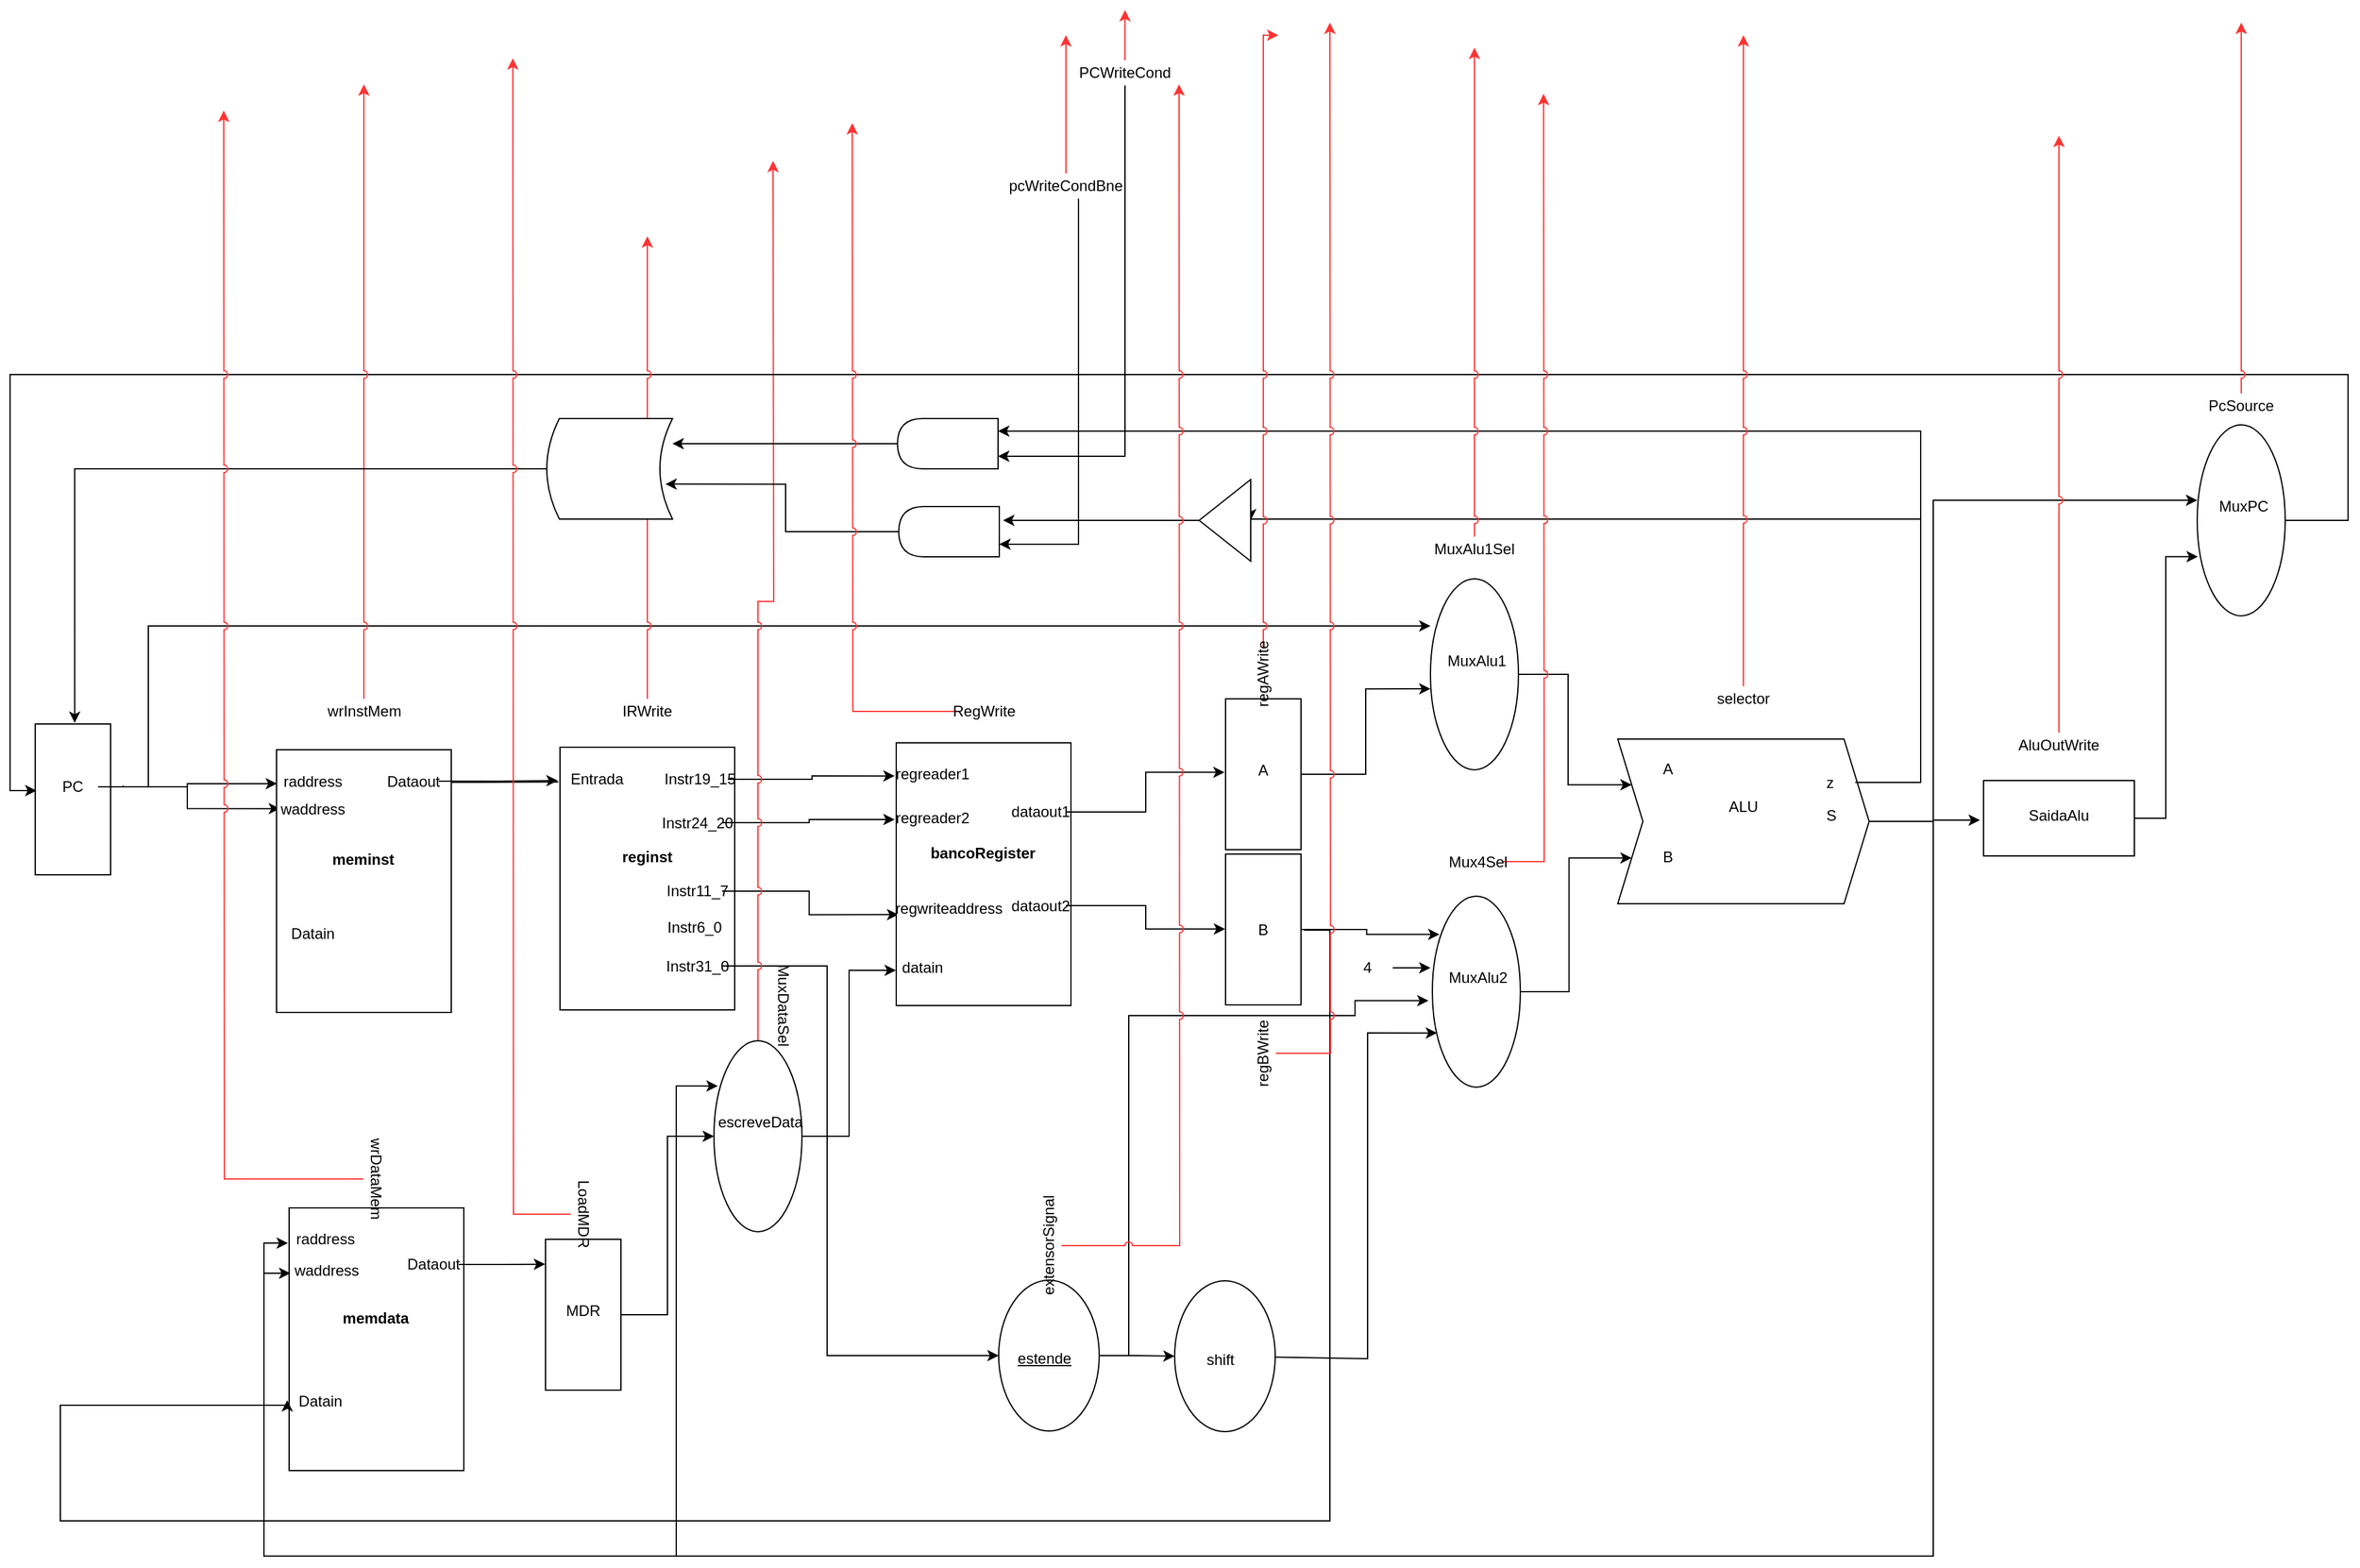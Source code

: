 <mxfile pages="1" version="11.2.9" type="github"><diagram id="BK2MosaaJc6s3cNC-S-s" name="Page-1"><mxGraphModel dx="2011" dy="1114" grid="1" gridSize="10" guides="1" tooltips="1" connect="1" arrows="1" fold="1" page="1" pageScale="1" pageWidth="10000" pageHeight="10000" math="0" shadow="0"><root><mxCell id="0"/><mxCell id="1" parent="0"/><mxCell id="1Pwe8GG29_QsZhxiS9Jx-3" value="" style="verticalLabelPosition=bottom;verticalAlign=top;html=1;shape=mxgraph.basic.rect;fillColor=#ffffff;fillColor2=none;strokeColor=#000000;strokeWidth=1;size=20;indent=5;rotation=90;" parent="1" vertex="1"><mxGeometry x="410" y="608" width="120" height="60" as="geometry"/></mxCell><mxCell id="1Pwe8GG29_QsZhxiS9Jx-87" style="edgeStyle=orthogonalEdgeStyle;rounded=0;orthogonalLoop=1;jettySize=auto;html=1;entryX=0.129;entryY=0.997;entryDx=0;entryDy=0;entryPerimeter=0;" parent="1" source="1Pwe8GG29_QsZhxiS9Jx-2" target="1Pwe8GG29_QsZhxiS9Jx-49" edge="1"><mxGeometry relative="1" as="geometry"/></mxCell><mxCell id="1Pwe8GG29_QsZhxiS9Jx-88" style="edgeStyle=orthogonalEdgeStyle;rounded=0;orthogonalLoop=1;jettySize=auto;html=1;entryX=0.224;entryY=0.98;entryDx=0;entryDy=0;entryPerimeter=0;" parent="1" source="1Pwe8GG29_QsZhxiS9Jx-2" target="1Pwe8GG29_QsZhxiS9Jx-49" edge="1"><mxGeometry relative="1" as="geometry"/></mxCell><mxCell id="1Pwe8GG29_QsZhxiS9Jx-117" style="edgeStyle=orthogonalEdgeStyle;rounded=0;orthogonalLoop=1;jettySize=auto;html=1;entryX=0.247;entryY=1;entryDx=0;entryDy=0;entryPerimeter=0;" parent="1" target="1Pwe8GG29_QsZhxiS9Jx-81" edge="1"><mxGeometry relative="1" as="geometry"><Array as="points"><mxPoint x="530" y="628"/><mxPoint x="530" y="500"/></Array><mxPoint x="510" y="627" as="sourcePoint"/></mxGeometry></mxCell><mxCell id="1Pwe8GG29_QsZhxiS9Jx-2" value="PC" style="text;html=1;strokeColor=none;fillColor=none;align=center;verticalAlign=middle;whiteSpace=wrap;rounded=0;" parent="1" vertex="1"><mxGeometry x="450" y="618" width="40" height="20" as="geometry"/></mxCell><mxCell id="1Pwe8GG29_QsZhxiS9Jx-4" value="" style="verticalLabelPosition=bottom;verticalAlign=top;html=1;shape=mxgraph.basic.rect;fillColor=#ffffff;fillColor2=none;strokeColor=#000000;strokeWidth=1;size=20;indent=5;rotation=90;" parent="1" vertex="1"><mxGeometry x="822.5" y="631.5" width="209" height="139" as="geometry"/></mxCell><mxCell id="1Pwe8GG29_QsZhxiS9Jx-7" value="&lt;b&gt;reginst&lt;/b&gt;" style="text;html=1;strokeColor=none;fillColor=none;align=center;verticalAlign=middle;whiteSpace=wrap;rounded=0;" parent="1" vertex="1"><mxGeometry x="906.5" y="674" width="40" height="20" as="geometry"/></mxCell><mxCell id="1Pwe8GG29_QsZhxiS9Jx-10" value="Entrada" style="text;html=1;strokeColor=none;fillColor=none;align=center;verticalAlign=middle;whiteSpace=wrap;rounded=0;" parent="1" vertex="1"><mxGeometry x="866.5" y="611.5" width="40" height="20" as="geometry"/></mxCell><mxCell id="1Pwe8GG29_QsZhxiS9Jx-90" style="edgeStyle=orthogonalEdgeStyle;rounded=0;orthogonalLoop=1;jettySize=auto;html=1;entryX=0.126;entryY=1.009;entryDx=0;entryDy=0;entryPerimeter=0;" parent="1" source="1Pwe8GG29_QsZhxiS9Jx-11" target="1Pwe8GG29_QsZhxiS9Jx-19" edge="1"><mxGeometry relative="1" as="geometry"/></mxCell><mxCell id="1Pwe8GG29_QsZhxiS9Jx-11" value="Instr19_15&lt;br&gt;" style="text;html=1;strokeColor=none;fillColor=none;align=center;verticalAlign=middle;whiteSpace=wrap;rounded=0;" parent="1" vertex="1"><mxGeometry x="947" y="612" width="44" height="20" as="geometry"/></mxCell><mxCell id="1Pwe8GG29_QsZhxiS9Jx-91" style="edgeStyle=orthogonalEdgeStyle;rounded=0;orthogonalLoop=1;jettySize=auto;html=1;entryX=0.292;entryY=1.009;entryDx=0;entryDy=0;entryPerimeter=0;" parent="1" source="1Pwe8GG29_QsZhxiS9Jx-12" target="1Pwe8GG29_QsZhxiS9Jx-19" edge="1"><mxGeometry relative="1" as="geometry"/></mxCell><mxCell id="1Pwe8GG29_QsZhxiS9Jx-13" value="Instr6_0&lt;br&gt;" style="text;html=1;resizable=0;points=[];autosize=1;align=left;verticalAlign=top;spacingTop=-4;" parent="1" vertex="1"><mxGeometry x="941" y="730" width="60" height="20" as="geometry"/></mxCell><mxCell id="1Pwe8GG29_QsZhxiS9Jx-94" style="edgeStyle=orthogonalEdgeStyle;rounded=0;orthogonalLoop=1;jettySize=auto;html=1;entryX=0.654;entryY=0.988;entryDx=0;entryDy=0;entryPerimeter=0;" parent="1" source="1Pwe8GG29_QsZhxiS9Jx-14" target="1Pwe8GG29_QsZhxiS9Jx-19" edge="1"><mxGeometry relative="1" as="geometry"/></mxCell><mxCell id="1Pwe8GG29_QsZhxiS9Jx-14" value="Instr11_7&lt;br&gt;" style="text;html=1;strokeColor=none;fillColor=none;align=center;verticalAlign=middle;whiteSpace=wrap;rounded=0;direction=west;" parent="1" vertex="1"><mxGeometry x="946.5" y="701" width="40" height="20" as="geometry"/></mxCell><mxCell id="1Pwe8GG29_QsZhxiS9Jx-108" style="edgeStyle=orthogonalEdgeStyle;rounded=0;orthogonalLoop=1;jettySize=auto;html=1;entryX=0.5;entryY=1;entryDx=0;entryDy=0;" parent="1" source="1Pwe8GG29_QsZhxiS9Jx-15" target="1Pwe8GG29_QsZhxiS9Jx-61" edge="1"><mxGeometry relative="1" as="geometry"><Array as="points"><mxPoint x="1070" y="771"/><mxPoint x="1070" y="1081"/></Array></mxGeometry></mxCell><mxCell id="1Pwe8GG29_QsZhxiS9Jx-15" value="Instr31_0" style="text;html=1;strokeColor=none;fillColor=none;align=center;verticalAlign=middle;whiteSpace=wrap;rounded=0;direction=west;" parent="1" vertex="1"><mxGeometry x="946.5" y="760.5" width="40" height="20" as="geometry"/></mxCell><mxCell id="1Pwe8GG29_QsZhxiS9Jx-19" value="" style="verticalLabelPosition=bottom;verticalAlign=top;html=1;shape=mxgraph.basic.rect;fillColor=#ffffff;fillColor2=none;strokeColor=#000000;strokeWidth=1;size=20;indent=5;rotation=90;" parent="1" vertex="1"><mxGeometry x="1090" y="628" width="209" height="139" as="geometry"/></mxCell><mxCell id="1Pwe8GG29_QsZhxiS9Jx-20" value="&lt;b&gt;bancoRegister&lt;/b&gt;" style="text;html=1;strokeColor=none;fillColor=none;align=center;verticalAlign=middle;whiteSpace=wrap;rounded=0;" parent="1" vertex="1"><mxGeometry x="1174" y="670.5" width="40" height="20" as="geometry"/></mxCell><mxCell id="1Pwe8GG29_QsZhxiS9Jx-21" value="regreader1" style="text;html=1;strokeColor=none;fillColor=none;align=center;verticalAlign=middle;whiteSpace=wrap;rounded=0;" parent="1" vertex="1"><mxGeometry x="1134" y="608" width="40" height="20" as="geometry"/></mxCell><mxCell id="1Pwe8GG29_QsZhxiS9Jx-97" style="edgeStyle=orthogonalEdgeStyle;rounded=0;orthogonalLoop=1;jettySize=auto;html=1;entryX=0.487;entryY=1.013;entryDx=0;entryDy=0;entryPerimeter=0;" parent="1" source="1Pwe8GG29_QsZhxiS9Jx-22" target="1Pwe8GG29_QsZhxiS9Jx-65" edge="1"><mxGeometry relative="1" as="geometry"/></mxCell><mxCell id="1Pwe8GG29_QsZhxiS9Jx-22" value="dataout1" style="text;html=1;strokeColor=none;fillColor=none;align=center;verticalAlign=middle;whiteSpace=wrap;rounded=0;" parent="1" vertex="1"><mxGeometry x="1220" y="638" width="40" height="20" as="geometry"/></mxCell><mxCell id="1Pwe8GG29_QsZhxiS9Jx-98" style="edgeStyle=orthogonalEdgeStyle;rounded=0;orthogonalLoop=1;jettySize=auto;html=1;entryX=0.497;entryY=1.006;entryDx=0;entryDy=0;entryPerimeter=0;" parent="1" source="1Pwe8GG29_QsZhxiS9Jx-23" target="1Pwe8GG29_QsZhxiS9Jx-67" edge="1"><mxGeometry relative="1" as="geometry"/></mxCell><mxCell id="1Pwe8GG29_QsZhxiS9Jx-23" value="dataout2" style="text;html=1;strokeColor=none;fillColor=none;align=center;verticalAlign=middle;whiteSpace=wrap;rounded=0;direction=west;" parent="1" vertex="1"><mxGeometry x="1220" y="712.5" width="40" height="20" as="geometry"/></mxCell><mxCell id="1Pwe8GG29_QsZhxiS9Jx-35" value="regreader2" style="text;html=1;strokeColor=none;fillColor=none;align=center;verticalAlign=middle;whiteSpace=wrap;rounded=0;" parent="1" vertex="1"><mxGeometry x="1134" y="643" width="40" height="20" as="geometry"/></mxCell><mxCell id="1Pwe8GG29_QsZhxiS9Jx-36" value="regwriteaddress" style="text;html=1;strokeColor=none;fillColor=none;align=center;verticalAlign=middle;whiteSpace=wrap;rounded=0;" parent="1" vertex="1"><mxGeometry x="1147" y="714.5" width="40" height="20" as="geometry"/></mxCell><mxCell id="1Pwe8GG29_QsZhxiS9Jx-37" value="datain" style="text;html=1;strokeColor=none;fillColor=none;align=center;verticalAlign=middle;whiteSpace=wrap;rounded=0;" parent="1" vertex="1"><mxGeometry x="1126" y="762" width="40" height="20" as="geometry"/></mxCell><mxCell id="1Pwe8GG29_QsZhxiS9Jx-38" value="" style="verticalLabelPosition=bottom;verticalAlign=top;html=1;shape=mxgraph.basic.rect;fillColor=#ffffff;fillColor2=none;strokeColor=#000000;strokeWidth=1;size=20;indent=5;rotation=90;" parent="1" vertex="1"><mxGeometry x="607" y="998" width="209" height="139" as="geometry"/></mxCell><mxCell id="1Pwe8GG29_QsZhxiS9Jx-39" value="&lt;b&gt;memdata&lt;/b&gt;" style="text;html=1;strokeColor=none;fillColor=none;align=center;verticalAlign=middle;whiteSpace=wrap;rounded=0;" parent="1" vertex="1"><mxGeometry x="691" y="1040.5" width="40" height="20" as="geometry"/></mxCell><mxCell id="1Pwe8GG29_QsZhxiS9Jx-40" value="raddress" style="text;html=1;strokeColor=none;fillColor=none;align=center;verticalAlign=middle;whiteSpace=wrap;rounded=0;" parent="1" vertex="1"><mxGeometry x="651" y="978" width="40" height="20" as="geometry"/></mxCell><mxCell id="1Pwe8GG29_QsZhxiS9Jx-96" style="edgeStyle=orthogonalEdgeStyle;rounded=0;orthogonalLoop=1;jettySize=auto;html=1;entryX=0.165;entryY=1.005;entryDx=0;entryDy=0;entryPerimeter=0;" parent="1" source="1Pwe8GG29_QsZhxiS9Jx-44" target="1Pwe8GG29_QsZhxiS9Jx-59" edge="1"><mxGeometry relative="1" as="geometry"/></mxCell><mxCell id="1Pwe8GG29_QsZhxiS9Jx-44" value="Dataout" style="text;html=1;strokeColor=none;fillColor=none;align=center;verticalAlign=middle;whiteSpace=wrap;rounded=0;direction=west;" parent="1" vertex="1"><mxGeometry x="737" y="998" width="40" height="20" as="geometry"/></mxCell><mxCell id="1Pwe8GG29_QsZhxiS9Jx-45" value="waddress" style="text;html=1;strokeColor=none;fillColor=none;align=center;verticalAlign=middle;whiteSpace=wrap;rounded=0;" parent="1" vertex="1"><mxGeometry x="652" y="1003" width="40" height="20" as="geometry"/></mxCell><mxCell id="1Pwe8GG29_QsZhxiS9Jx-47" value="Datain" style="text;html=1;strokeColor=none;fillColor=none;align=center;verticalAlign=middle;whiteSpace=wrap;rounded=0;" parent="1" vertex="1"><mxGeometry x="647" y="1107" width="40" height="20" as="geometry"/></mxCell><mxCell id="1Pwe8GG29_QsZhxiS9Jx-49" value="" style="verticalLabelPosition=bottom;verticalAlign=top;html=1;shape=mxgraph.basic.rect;fillColor=#ffffff;fillColor2=none;strokeColor=#000000;strokeWidth=1;size=20;indent=5;rotation=90;" parent="1" vertex="1"><mxGeometry x="597" y="633.5" width="209" height="139" as="geometry"/></mxCell><mxCell id="1Pwe8GG29_QsZhxiS9Jx-50" value="&lt;b&gt;meminst&lt;/b&gt;" style="text;html=1;strokeColor=none;fillColor=none;align=center;verticalAlign=middle;whiteSpace=wrap;rounded=0;" parent="1" vertex="1"><mxGeometry x="681" y="676" width="40" height="20" as="geometry"/></mxCell><mxCell id="1Pwe8GG29_QsZhxiS9Jx-51" value="raddress" style="text;html=1;strokeColor=none;fillColor=none;align=center;verticalAlign=middle;whiteSpace=wrap;rounded=0;" parent="1" vertex="1"><mxGeometry x="641" y="613.5" width="40" height="20" as="geometry"/></mxCell><mxCell id="1Pwe8GG29_QsZhxiS9Jx-92" style="edgeStyle=orthogonalEdgeStyle;rounded=0;orthogonalLoop=1;jettySize=auto;html=1;entryX=0.127;entryY=1.013;entryDx=0;entryDy=0;entryPerimeter=0;" parent="1" source="1Pwe8GG29_QsZhxiS9Jx-52" target="1Pwe8GG29_QsZhxiS9Jx-4" edge="1"><mxGeometry relative="1" as="geometry"/></mxCell><mxCell id="1Pwe8GG29_QsZhxiS9Jx-52" value="Dataout" style="text;html=1;strokeColor=none;fillColor=none;align=center;verticalAlign=middle;whiteSpace=wrap;rounded=0;" parent="1" vertex="1"><mxGeometry x="721" y="613.5" width="40" height="20" as="geometry"/></mxCell><mxCell id="1Pwe8GG29_QsZhxiS9Jx-57" value="waddress" style="text;html=1;strokeColor=none;fillColor=none;align=center;verticalAlign=middle;whiteSpace=wrap;rounded=0;" parent="1" vertex="1"><mxGeometry x="641" y="635.5" width="40" height="20" as="geometry"/></mxCell><mxCell id="1Pwe8GG29_QsZhxiS9Jx-58" value="Datain" style="text;html=1;strokeColor=none;fillColor=none;align=center;verticalAlign=middle;whiteSpace=wrap;rounded=0;" parent="1" vertex="1"><mxGeometry x="641" y="734.5" width="40" height="20" as="geometry"/></mxCell><mxCell id="1Pwe8GG29_QsZhxiS9Jx-120" style="edgeStyle=orthogonalEdgeStyle;rounded=0;orthogonalLoop=1;jettySize=auto;html=1;entryX=0.5;entryY=1;entryDx=0;entryDy=0;" parent="1" source="1Pwe8GG29_QsZhxiS9Jx-59" target="1Pwe8GG29_QsZhxiS9Jx-79" edge="1"><mxGeometry relative="1" as="geometry"/></mxCell><mxCell id="1Pwe8GG29_QsZhxiS9Jx-59" value="" style="verticalLabelPosition=bottom;verticalAlign=top;html=1;shape=mxgraph.basic.rect;fillColor=#ffffff;fillColor2=none;strokeColor=#000000;strokeWidth=1;size=20;indent=5;rotation=90;" parent="1" vertex="1"><mxGeometry x="816" y="1018" width="120" height="60" as="geometry"/></mxCell><mxCell id="1Pwe8GG29_QsZhxiS9Jx-60" value="MDR" style="text;html=1;strokeColor=none;fillColor=none;align=center;verticalAlign=middle;whiteSpace=wrap;rounded=0;" parent="1" vertex="1"><mxGeometry x="856" y="1035" width="40" height="20" as="geometry"/></mxCell><mxCell id="1Pwe8GG29_QsZhxiS9Jx-113" style="edgeStyle=orthogonalEdgeStyle;rounded=0;orthogonalLoop=1;jettySize=auto;html=1;entryX=0.5;entryY=1;entryDx=0;entryDy=0;" parent="1" source="1Pwe8GG29_QsZhxiS9Jx-61" target="1Pwe8GG29_QsZhxiS9Jx-63" edge="1"><mxGeometry relative="1" as="geometry"/></mxCell><mxCell id="1Pwe8GG29_QsZhxiS9Jx-114" style="edgeStyle=orthogonalEdgeStyle;rounded=0;orthogonalLoop=1;jettySize=auto;html=1;entryX=0.547;entryY=1.044;entryDx=0;entryDy=0;entryPerimeter=0;" parent="1" source="1Pwe8GG29_QsZhxiS9Jx-61" target="1Pwe8GG29_QsZhxiS9Jx-83" edge="1"><mxGeometry relative="1" as="geometry"><Array as="points"><mxPoint x="1310" y="1080"/><mxPoint x="1310" y="810"/><mxPoint x="1490" y="810"/><mxPoint x="1490" y="798"/></Array></mxGeometry></mxCell><mxCell id="1Pwe8GG29_QsZhxiS9Jx-61" value="" style="ellipse;whiteSpace=wrap;html=1;rotation=90;fontStyle=4" parent="1" vertex="1"><mxGeometry x="1186.5" y="1040.5" width="120" height="80" as="geometry"/></mxCell><mxCell id="1Pwe8GG29_QsZhxiS9Jx-62" value="estende" style="text;html=1;strokeColor=none;fillColor=none;align=center;verticalAlign=middle;whiteSpace=wrap;rounded=0;fontStyle=4" parent="1" vertex="1"><mxGeometry x="1222.5" y="1073" width="40" height="20" as="geometry"/></mxCell><mxCell id="1Pwe8GG29_QsZhxiS9Jx-111" style="edgeStyle=orthogonalEdgeStyle;rounded=0;orthogonalLoop=1;jettySize=auto;html=1;entryX=0.716;entryY=0.946;entryDx=0;entryDy=0;entryPerimeter=0;" parent="1" source="1Pwe8GG29_QsZhxiS9Jx-63" target="1Pwe8GG29_QsZhxiS9Jx-83" edge="1"><mxGeometry relative="1" as="geometry"><Array as="points"><mxPoint x="1500" y="1083"/><mxPoint x="1500" y="824"/></Array></mxGeometry></mxCell><mxCell id="1Pwe8GG29_QsZhxiS9Jx-63" value="" style="ellipse;whiteSpace=wrap;html=1;rotation=90;" parent="1" vertex="1"><mxGeometry x="1326.5" y="1041" width="120" height="80" as="geometry"/></mxCell><mxCell id="1Pwe8GG29_QsZhxiS9Jx-64" value="shift" style="text;html=1;strokeColor=none;fillColor=none;align=center;verticalAlign=middle;whiteSpace=wrap;rounded=0;" parent="1" vertex="1"><mxGeometry x="1362.5" y="1073.5" width="40" height="20" as="geometry"/></mxCell><mxCell id="1Pwe8GG29_QsZhxiS9Jx-99" style="edgeStyle=orthogonalEdgeStyle;rounded=0;orthogonalLoop=1;jettySize=auto;html=1;entryX=0.576;entryY=1;entryDx=0;entryDy=0;entryPerimeter=0;" parent="1" source="1Pwe8GG29_QsZhxiS9Jx-65" target="1Pwe8GG29_QsZhxiS9Jx-81" edge="1"><mxGeometry relative="1" as="geometry"/></mxCell><mxCell id="1Pwe8GG29_QsZhxiS9Jx-65" value="" style="verticalLabelPosition=bottom;verticalAlign=top;html=1;shape=mxgraph.basic.rect;fillColor=#ffffff;fillColor2=none;strokeColor=#000000;strokeWidth=1;size=20;indent=5;rotation=90;" parent="1" vertex="1"><mxGeometry x="1357" y="588" width="120" height="60" as="geometry"/></mxCell><mxCell id="1Pwe8GG29_QsZhxiS9Jx-66" value="A" style="text;html=1;strokeColor=none;fillColor=none;align=center;verticalAlign=middle;whiteSpace=wrap;rounded=0;" parent="1" vertex="1"><mxGeometry x="1397" y="605" width="40" height="20" as="geometry"/></mxCell><mxCell id="1Pwe8GG29_QsZhxiS9Jx-102" style="edgeStyle=orthogonalEdgeStyle;rounded=0;orthogonalLoop=1;jettySize=auto;html=1;entryX=0.2;entryY=0.919;entryDx=0;entryDy=0;entryPerimeter=0;" parent="1" source="1Pwe8GG29_QsZhxiS9Jx-67" target="1Pwe8GG29_QsZhxiS9Jx-83" edge="1"><mxGeometry relative="1" as="geometry"/></mxCell><mxCell id="1Pwe8GG29_QsZhxiS9Jx-67" value="" style="verticalLabelPosition=bottom;verticalAlign=top;html=1;shape=mxgraph.basic.rect;fillColor=#ffffff;fillColor2=none;strokeColor=#000000;strokeWidth=1;size=20;indent=5;rotation=90;" parent="1" vertex="1"><mxGeometry x="1357" y="711.5" width="120" height="60" as="geometry"/></mxCell><mxCell id="1Pwe8GG29_QsZhxiS9Jx-127" style="edgeStyle=orthogonalEdgeStyle;rounded=0;orthogonalLoop=1;jettySize=auto;html=1;entryX=0.732;entryY=1.011;entryDx=0;entryDy=0;entryPerimeter=0;" parent="1" target="1Pwe8GG29_QsZhxiS9Jx-38" edge="1"><mxGeometry relative="1" as="geometry"><mxPoint x="1450" y="741" as="sourcePoint"/><Array as="points"><mxPoint x="1470" y="742"/><mxPoint x="1470" y="1212"/><mxPoint x="460" y="1212"/><mxPoint x="460" y="1120"/><mxPoint x="640" y="1120"/></Array><mxPoint x="560" y="1130" as="targetPoint"/></mxGeometry></mxCell><mxCell id="1Pwe8GG29_QsZhxiS9Jx-68" value="B" style="text;html=1;strokeColor=none;fillColor=none;align=center;verticalAlign=middle;whiteSpace=wrap;rounded=0;" parent="1" vertex="1"><mxGeometry x="1397" y="731.5" width="40" height="20" as="geometry"/></mxCell><mxCell id="1Pwe8GG29_QsZhxiS9Jx-103" style="edgeStyle=orthogonalEdgeStyle;rounded=0;orthogonalLoop=1;jettySize=auto;html=1;entryX=-0.024;entryY=0.525;entryDx=0;entryDy=0;entryPerimeter=0;" parent="1" source="1Pwe8GG29_QsZhxiS9Jx-71" target="1Pwe8GG29_QsZhxiS9Jx-77" edge="1"><mxGeometry relative="1" as="geometry"><Array as="points"><mxPoint x="1950" y="655"/></Array></mxGeometry></mxCell><mxCell id="1Pwe8GG29_QsZhxiS9Jx-106" style="edgeStyle=orthogonalEdgeStyle;rounded=0;orthogonalLoop=1;jettySize=auto;html=1;entryX=0.395;entryY=1;entryDx=0;entryDy=0;entryPerimeter=0;" parent="1" source="1Pwe8GG29_QsZhxiS9Jx-71" target="1Pwe8GG29_QsZhxiS9Jx-85" edge="1"><mxGeometry relative="1" as="geometry"><Array as="points"><mxPoint x="1950" y="655"/><mxPoint x="1950" y="400"/></Array></mxGeometry></mxCell><mxCell id="1Pwe8GG29_QsZhxiS9Jx-119" style="edgeStyle=orthogonalEdgeStyle;rounded=0;orthogonalLoop=1;jettySize=auto;html=1;entryX=0.237;entryY=0.957;entryDx=0;entryDy=0;entryPerimeter=0;" parent="1" source="1Pwe8GG29_QsZhxiS9Jx-71" target="1Pwe8GG29_QsZhxiS9Jx-79" edge="1"><mxGeometry relative="1" as="geometry"><Array as="points"><mxPoint x="1950" y="656"/><mxPoint x="1950" y="1240"/><mxPoint x="950" y="1240"/><mxPoint x="950" y="866"/></Array></mxGeometry></mxCell><mxCell id="1Pwe8GG29_QsZhxiS9Jx-125" style="edgeStyle=orthogonalEdgeStyle;rounded=0;orthogonalLoop=1;jettySize=auto;html=1;entryX=0.134;entryY=1.007;entryDx=0;entryDy=0;entryPerimeter=0;" parent="1" source="1Pwe8GG29_QsZhxiS9Jx-71" target="1Pwe8GG29_QsZhxiS9Jx-38" edge="1"><mxGeometry relative="1" as="geometry"><Array as="points"><mxPoint x="1950" y="656"/><mxPoint x="1950" y="1240"/><mxPoint x="622" y="1240"/><mxPoint x="622" y="991"/></Array></mxGeometry></mxCell><mxCell id="1Pwe8GG29_QsZhxiS9Jx-126" style="edgeStyle=orthogonalEdgeStyle;rounded=0;orthogonalLoop=1;jettySize=auto;html=1;entryX=0.249;entryY=0.993;entryDx=0;entryDy=0;entryPerimeter=0;" parent="1" source="1Pwe8GG29_QsZhxiS9Jx-71" target="1Pwe8GG29_QsZhxiS9Jx-38" edge="1"><mxGeometry relative="1" as="geometry"><Array as="points"><mxPoint x="1950" y="656"/><mxPoint x="1950" y="1240"/><mxPoint x="622" y="1240"/><mxPoint x="622" y="1015"/></Array></mxGeometry></mxCell><mxCell id="1Pwe8GG29_QsZhxiS9Jx-71" value="" style="shape=step;perimeter=stepPerimeter;whiteSpace=wrap;html=1;fixedSize=1;" parent="1" vertex="1"><mxGeometry x="1699" y="590" width="200" height="131" as="geometry"/></mxCell><mxCell id="1Pwe8GG29_QsZhxiS9Jx-72" value="ALU" style="text;html=1;strokeColor=none;fillColor=none;align=center;verticalAlign=middle;whiteSpace=wrap;rounded=0;" parent="1" vertex="1"><mxGeometry x="1779" y="633.5" width="40" height="20" as="geometry"/></mxCell><mxCell id="1Pwe8GG29_QsZhxiS9Jx-73" value="S" style="text;html=1;strokeColor=none;fillColor=none;align=center;verticalAlign=middle;whiteSpace=wrap;rounded=0;" parent="1" vertex="1"><mxGeometry x="1849" y="640.5" width="40" height="20" as="geometry"/></mxCell><mxCell id="1Pwe8GG29_QsZhxiS9Jx-74" value="A" style="text;html=1;strokeColor=none;fillColor=none;align=center;verticalAlign=middle;whiteSpace=wrap;rounded=0;" parent="1" vertex="1"><mxGeometry x="1719" y="603.5" width="40" height="20" as="geometry"/></mxCell><mxCell id="1Pwe8GG29_QsZhxiS9Jx-75" value="B" style="text;html=1;strokeColor=none;fillColor=none;align=center;verticalAlign=middle;whiteSpace=wrap;rounded=0;" parent="1" vertex="1"><mxGeometry x="1719" y="673.5" width="40" height="20" as="geometry"/></mxCell><mxCell id="9EUqboqjKEqkngao54L1-12" style="edgeStyle=orthogonalEdgeStyle;rounded=0;orthogonalLoop=1;jettySize=auto;html=1;entryX=0;entryY=0.75;entryDx=0;entryDy=0;" edge="1" parent="1" source="1Pwe8GG29_QsZhxiS9Jx-76" target="9EUqboqjKEqkngao54L1-8"><mxGeometry relative="1" as="geometry"><Array as="points"><mxPoint x="1940" y="625"/><mxPoint x="1940" y="345"/></Array></mxGeometry></mxCell><mxCell id="9EUqboqjKEqkngao54L1-14" style="edgeStyle=orthogonalEdgeStyle;rounded=0;orthogonalLoop=1;jettySize=auto;html=1;entryX=0;entryY=0.5;entryDx=0;entryDy=0;" edge="1" parent="1" source="1Pwe8GG29_QsZhxiS9Jx-76" target="9EUqboqjKEqkngao54L1-13"><mxGeometry relative="1" as="geometry"><Array as="points"><mxPoint x="1940" y="625"/><mxPoint x="1940" y="415"/></Array></mxGeometry></mxCell><mxCell id="1Pwe8GG29_QsZhxiS9Jx-76" value="z" style="text;html=1;strokeColor=none;fillColor=none;align=center;verticalAlign=middle;whiteSpace=wrap;rounded=0;" parent="1" vertex="1"><mxGeometry x="1848" y="614.5" width="40" height="20" as="geometry"/></mxCell><mxCell id="1Pwe8GG29_QsZhxiS9Jx-104" style="edgeStyle=orthogonalEdgeStyle;rounded=0;orthogonalLoop=1;jettySize=auto;html=1;entryX=0.69;entryY=0.993;entryDx=0;entryDy=0;entryPerimeter=0;" parent="1" source="1Pwe8GG29_QsZhxiS9Jx-77" target="1Pwe8GG29_QsZhxiS9Jx-85" edge="1"><mxGeometry relative="1" as="geometry"/></mxCell><mxCell id="1Pwe8GG29_QsZhxiS9Jx-77" value="" style="text;html=1;strokeColor=#000000;fillColor=#ffffff;align=center;verticalAlign=middle;whiteSpace=wrap;rounded=0;fontFamily=Helvetica;fontSize=12;fontColor=#000000;strokeWidth=1;" parent="1" vertex="1"><mxGeometry x="1990" y="623" width="120" height="60" as="geometry"/></mxCell><mxCell id="1Pwe8GG29_QsZhxiS9Jx-78" value="SaidaAlu" style="text;html=1;strokeColor=none;fillColor=none;align=center;verticalAlign=middle;whiteSpace=wrap;rounded=0;" parent="1" vertex="1"><mxGeometry x="2030" y="640.5" width="40" height="20" as="geometry"/></mxCell><mxCell id="1Pwe8GG29_QsZhxiS9Jx-95" style="edgeStyle=orthogonalEdgeStyle;rounded=0;orthogonalLoop=1;jettySize=auto;html=1;entryX=0.866;entryY=1.002;entryDx=0;entryDy=0;entryPerimeter=0;" parent="1" source="1Pwe8GG29_QsZhxiS9Jx-79" target="1Pwe8GG29_QsZhxiS9Jx-19" edge="1"><mxGeometry relative="1" as="geometry"/></mxCell><mxCell id="9EUqboqjKEqkngao54L1-40" style="edgeStyle=orthogonalEdgeStyle;rounded=0;jumpStyle=arc;orthogonalLoop=1;jettySize=auto;html=1;fillColor=#f8cecc;strokeColor=#FF3333;" edge="1" parent="1" source="1Pwe8GG29_QsZhxiS9Jx-79"><mxGeometry relative="1" as="geometry"><mxPoint x="1027" y="130" as="targetPoint"/></mxGeometry></mxCell><mxCell id="1Pwe8GG29_QsZhxiS9Jx-79" value="" style="ellipse;whiteSpace=wrap;html=1;direction=south;" parent="1" vertex="1"><mxGeometry x="980" y="830" width="70" height="152" as="geometry"/></mxCell><mxCell id="1Pwe8GG29_QsZhxiS9Jx-80" value="escreveData" style="text;html=1;strokeColor=none;fillColor=none;align=center;verticalAlign=middle;whiteSpace=wrap;rounded=0;" parent="1" vertex="1"><mxGeometry x="996.5" y="885" width="40" height="20" as="geometry"/></mxCell><mxCell id="1Pwe8GG29_QsZhxiS9Jx-100" style="edgeStyle=orthogonalEdgeStyle;rounded=0;orthogonalLoop=1;jettySize=auto;html=1;entryX=0;entryY=0.25;entryDx=0;entryDy=0;" parent="1" source="1Pwe8GG29_QsZhxiS9Jx-81" target="1Pwe8GG29_QsZhxiS9Jx-71" edge="1"><mxGeometry relative="1" as="geometry"/></mxCell><mxCell id="1Pwe8GG29_QsZhxiS9Jx-81" value="" style="ellipse;whiteSpace=wrap;html=1;direction=south;" parent="1" vertex="1"><mxGeometry x="1550" y="462.5" width="70" height="152" as="geometry"/></mxCell><mxCell id="1Pwe8GG29_QsZhxiS9Jx-82" value="MuxAlu1" style="text;html=1;strokeColor=none;fillColor=none;align=center;verticalAlign=middle;whiteSpace=wrap;rounded=0;" parent="1" vertex="1"><mxGeometry x="1566.5" y="517.5" width="40" height="20" as="geometry"/></mxCell><mxCell id="1Pwe8GG29_QsZhxiS9Jx-101" style="edgeStyle=orthogonalEdgeStyle;rounded=0;orthogonalLoop=1;jettySize=auto;html=1;entryX=0;entryY=0.75;entryDx=0;entryDy=0;" parent="1" source="1Pwe8GG29_QsZhxiS9Jx-83" target="1Pwe8GG29_QsZhxiS9Jx-71" edge="1"><mxGeometry relative="1" as="geometry"/></mxCell><mxCell id="1Pwe8GG29_QsZhxiS9Jx-83" value="" style="ellipse;whiteSpace=wrap;html=1;direction=south;" parent="1" vertex="1"><mxGeometry x="1551.5" y="715" width="70" height="152" as="geometry"/></mxCell><mxCell id="1Pwe8GG29_QsZhxiS9Jx-84" value="MuxAlu2" style="text;html=1;strokeColor=none;fillColor=none;align=center;verticalAlign=middle;whiteSpace=wrap;rounded=0;" parent="1" vertex="1"><mxGeometry x="1568" y="770" width="40" height="20" as="geometry"/></mxCell><mxCell id="1Pwe8GG29_QsZhxiS9Jx-107" style="edgeStyle=orthogonalEdgeStyle;rounded=0;orthogonalLoop=1;jettySize=auto;html=1;entryX=0.442;entryY=0.983;entryDx=0;entryDy=0;entryPerimeter=0;" parent="1" source="1Pwe8GG29_QsZhxiS9Jx-85" target="1Pwe8GG29_QsZhxiS9Jx-3" edge="1"><mxGeometry relative="1" as="geometry"><Array as="points"><mxPoint x="2280" y="416"/><mxPoint x="2280" y="300"/><mxPoint x="420" y="300"/><mxPoint x="420" y="631"/></Array></mxGeometry></mxCell><mxCell id="1Pwe8GG29_QsZhxiS9Jx-85" value="" style="ellipse;whiteSpace=wrap;html=1;direction=south;" parent="1" vertex="1"><mxGeometry x="2160" y="340" width="70" height="152" as="geometry"/></mxCell><mxCell id="1Pwe8GG29_QsZhxiS9Jx-86" value="MuxPC" style="text;html=1;strokeColor=none;fillColor=none;align=center;verticalAlign=middle;whiteSpace=wrap;rounded=0;" parent="1" vertex="1"><mxGeometry x="2176.5" y="395" width="40" height="20" as="geometry"/></mxCell><mxCell id="1Pwe8GG29_QsZhxiS9Jx-89" value="" style="endArrow=none;html=1;exitX=0.124;exitY=0;exitDx=0;exitDy=0;exitPerimeter=0;entryX=0.132;entryY=1.009;entryDx=0;entryDy=0;entryPerimeter=0;" parent="1" target="1Pwe8GG29_QsZhxiS9Jx-4" edge="1"><mxGeometry width="50" height="50" relative="1" as="geometry"><mxPoint x="771.0" y="624.416" as="sourcePoint"/><mxPoint x="856" y="626" as="targetPoint"/></mxGeometry></mxCell><mxCell id="1Pwe8GG29_QsZhxiS9Jx-12" value="Instr24_20" style="text;html=1;strokeColor=none;fillColor=none;align=center;verticalAlign=middle;whiteSpace=wrap;rounded=0;direction=west;" parent="1" vertex="1"><mxGeometry x="946.5" y="646.5" width="40" height="20" as="geometry"/></mxCell><mxCell id="1Pwe8GG29_QsZhxiS9Jx-116" style="edgeStyle=orthogonalEdgeStyle;rounded=0;orthogonalLoop=1;jettySize=auto;html=1;" parent="1" source="1Pwe8GG29_QsZhxiS9Jx-115" edge="1"><mxGeometry relative="1" as="geometry"><mxPoint x="1550" y="772" as="targetPoint"/></mxGeometry></mxCell><mxCell id="1Pwe8GG29_QsZhxiS9Jx-115" value="4" style="text;html=1;strokeColor=none;fillColor=none;align=center;verticalAlign=middle;whiteSpace=wrap;rounded=0;" parent="1" vertex="1"><mxGeometry x="1480" y="762" width="40" height="20" as="geometry"/></mxCell><mxCell id="9EUqboqjKEqkngao54L1-55" style="edgeStyle=orthogonalEdgeStyle;rounded=0;jumpStyle=arc;orthogonalLoop=1;jettySize=auto;html=1;strokeColor=#FF3333;" edge="1" parent="1" source="9EUqboqjKEqkngao54L1-3"><mxGeometry relative="1" as="geometry"><mxPoint x="701.5" y="69.167" as="targetPoint"/></mxGeometry></mxCell><mxCell id="9EUqboqjKEqkngao54L1-3" value="wrInstMem" style="text;html=1;strokeColor=none;fillColor=none;align=center;verticalAlign=middle;whiteSpace=wrap;rounded=0;" vertex="1" parent="1"><mxGeometry x="681.5" y="558" width="40" height="20" as="geometry"/></mxCell><mxCell id="9EUqboqjKEqkngao54L1-7" style="edgeStyle=orthogonalEdgeStyle;rounded=0;orthogonalLoop=1;jettySize=auto;html=1;entryX=-0.007;entryY=0.476;entryDx=0;entryDy=0;entryPerimeter=0;" edge="1" parent="1" source="9EUqboqjKEqkngao54L1-6" target="1Pwe8GG29_QsZhxiS9Jx-3"><mxGeometry relative="1" as="geometry"/></mxCell><mxCell id="9EUqboqjKEqkngao54L1-9" style="edgeStyle=orthogonalEdgeStyle;rounded=0;orthogonalLoop=1;jettySize=auto;html=1;entryX=1;entryY=0.25;entryDx=0;entryDy=0;" edge="1" parent="1" source="9EUqboqjKEqkngao54L1-8" target="9EUqboqjKEqkngao54L1-6"><mxGeometry relative="1" as="geometry"/></mxCell><mxCell id="9EUqboqjKEqkngao54L1-8" value="" style="shape=delay;whiteSpace=wrap;html=1;rotation=180;" vertex="1" parent="1"><mxGeometry x="1126" y="335" width="80" height="40" as="geometry"/></mxCell><mxCell id="9EUqboqjKEqkngao54L1-11" style="edgeStyle=orthogonalEdgeStyle;rounded=0;orthogonalLoop=1;jettySize=auto;html=1;entryX=0.944;entryY=0.652;entryDx=0;entryDy=0;entryPerimeter=0;" edge="1" parent="1" source="9EUqboqjKEqkngao54L1-10" target="9EUqboqjKEqkngao54L1-6"><mxGeometry relative="1" as="geometry"/></mxCell><mxCell id="9EUqboqjKEqkngao54L1-10" value="" style="shape=delay;whiteSpace=wrap;html=1;rotation=180;" vertex="1" parent="1"><mxGeometry x="1127" y="405" width="80" height="40" as="geometry"/></mxCell><mxCell id="9EUqboqjKEqkngao54L1-15" style="edgeStyle=orthogonalEdgeStyle;rounded=0;orthogonalLoop=1;jettySize=auto;html=1;" edge="1" parent="1" source="9EUqboqjKEqkngao54L1-13"><mxGeometry relative="1" as="geometry"><mxPoint x="1210" y="416" as="targetPoint"/></mxGeometry></mxCell><mxCell id="9EUqboqjKEqkngao54L1-13" value="" style="triangle;whiteSpace=wrap;html=1;rotation=180;" vertex="1" parent="1"><mxGeometry x="1366" y="383.5" width="41" height="65" as="geometry"/></mxCell><mxCell id="9EUqboqjKEqkngao54L1-17" style="edgeStyle=orthogonalEdgeStyle;rounded=0;orthogonalLoop=1;jettySize=auto;html=1;entryX=0;entryY=0.25;entryDx=0;entryDy=0;" edge="1" parent="1" source="9EUqboqjKEqkngao54L1-16" target="9EUqboqjKEqkngao54L1-8"><mxGeometry relative="1" as="geometry"><Array as="points"><mxPoint x="1307" y="365"/></Array></mxGeometry></mxCell><mxCell id="9EUqboqjKEqkngao54L1-44" style="edgeStyle=orthogonalEdgeStyle;rounded=0;jumpStyle=arc;orthogonalLoop=1;jettySize=auto;html=1;strokeColor=#FF3333;" edge="1" parent="1" source="9EUqboqjKEqkngao54L1-16"><mxGeometry relative="1" as="geometry"><mxPoint x="1307" y="10" as="targetPoint"/></mxGeometry></mxCell><mxCell id="9EUqboqjKEqkngao54L1-16" value="PCWriteCond" style="text;html=1;strokeColor=none;fillColor=none;align=center;verticalAlign=middle;whiteSpace=wrap;rounded=0;" vertex="1" parent="1"><mxGeometry x="1287" y="50" width="40" height="20" as="geometry"/></mxCell><mxCell id="9EUqboqjKEqkngao54L1-19" style="edgeStyle=orthogonalEdgeStyle;rounded=0;orthogonalLoop=1;jettySize=auto;html=1;entryX=0;entryY=0.25;entryDx=0;entryDy=0;" edge="1" parent="1" source="9EUqboqjKEqkngao54L1-18" target="9EUqboqjKEqkngao54L1-10"><mxGeometry relative="1" as="geometry"><Array as="points"><mxPoint x="1270" y="435"/></Array></mxGeometry></mxCell><mxCell id="9EUqboqjKEqkngao54L1-43" style="edgeStyle=orthogonalEdgeStyle;rounded=0;jumpStyle=arc;orthogonalLoop=1;jettySize=auto;html=1;strokeColor=#FF3333;" edge="1" parent="1" source="9EUqboqjKEqkngao54L1-18"><mxGeometry relative="1" as="geometry"><mxPoint x="1260" y="30" as="targetPoint"/></mxGeometry></mxCell><mxCell id="9EUqboqjKEqkngao54L1-18" value="pcWriteCondBne" style="text;html=1;strokeColor=none;fillColor=none;align=center;verticalAlign=middle;whiteSpace=wrap;rounded=0;" vertex="1" parent="1"><mxGeometry x="1240" y="140" width="40" height="20" as="geometry"/></mxCell><mxCell id="9EUqboqjKEqkngao54L1-54" style="edgeStyle=orthogonalEdgeStyle;rounded=0;jumpStyle=arc;orthogonalLoop=1;jettySize=auto;html=1;strokeColor=#FF3333;" edge="1" parent="1" source="9EUqboqjKEqkngao54L1-24"><mxGeometry relative="1" as="geometry"><mxPoint x="927" y="190" as="targetPoint"/></mxGeometry></mxCell><mxCell id="9EUqboqjKEqkngao54L1-24" value="IRWrite" style="text;html=1;strokeColor=none;fillColor=none;align=center;verticalAlign=middle;whiteSpace=wrap;rounded=0;" vertex="1" parent="1"><mxGeometry x="907" y="558" width="40" height="20" as="geometry"/></mxCell><mxCell id="9EUqboqjKEqkngao54L1-53" style="edgeStyle=orthogonalEdgeStyle;rounded=0;jumpStyle=arc;orthogonalLoop=1;jettySize=auto;html=1;strokeColor=#FF3333;" edge="1" parent="1" source="9EUqboqjKEqkngao54L1-25"><mxGeometry relative="1" as="geometry"><mxPoint x="1090" y="100" as="targetPoint"/></mxGeometry></mxCell><mxCell id="9EUqboqjKEqkngao54L1-25" value="RegWrite" style="text;html=1;strokeColor=none;fillColor=none;align=center;verticalAlign=middle;whiteSpace=wrap;rounded=0;" vertex="1" parent="1"><mxGeometry x="1175" y="558" width="40" height="20" as="geometry"/></mxCell><mxCell id="9EUqboqjKEqkngao54L1-41" style="edgeStyle=orthogonalEdgeStyle;rounded=0;jumpStyle=arc;orthogonalLoop=1;jettySize=auto;html=1;strokeColor=#FF3333;" edge="1" parent="1" source="9EUqboqjKEqkngao54L1-26"><mxGeometry relative="1" as="geometry"><mxPoint x="1429" y="30" as="targetPoint"/><Array as="points"><mxPoint x="1417" y="30"/></Array></mxGeometry></mxCell><mxCell id="9EUqboqjKEqkngao54L1-26" value="regAWrite" style="text;html=1;strokeColor=none;fillColor=none;align=center;verticalAlign=middle;whiteSpace=wrap;rounded=0;rotation=-90;" vertex="1" parent="1"><mxGeometry x="1397" y="528" width="40" height="20" as="geometry"/></mxCell><mxCell id="9EUqboqjKEqkngao54L1-52" style="edgeStyle=orthogonalEdgeStyle;rounded=0;jumpStyle=arc;orthogonalLoop=1;jettySize=auto;html=1;strokeColor=#FF3333;" edge="1" parent="1" source="9EUqboqjKEqkngao54L1-27"><mxGeometry relative="1" as="geometry"><mxPoint x="1470" y="20" as="targetPoint"/></mxGeometry></mxCell><mxCell id="9EUqboqjKEqkngao54L1-27" value="regBWrite" style="text;html=1;strokeColor=none;fillColor=none;align=center;verticalAlign=middle;whiteSpace=wrap;rounded=0;rotation=-90;" vertex="1" parent="1"><mxGeometry x="1397" y="830" width="40" height="20" as="geometry"/></mxCell><mxCell id="9EUqboqjKEqkngao54L1-45" style="edgeStyle=orthogonalEdgeStyle;rounded=0;jumpStyle=arc;orthogonalLoop=1;jettySize=auto;html=1;strokeColor=#FF3333;" edge="1" parent="1" source="9EUqboqjKEqkngao54L1-29"><mxGeometry relative="1" as="geometry"><mxPoint x="1585" y="40" as="targetPoint"/></mxGeometry></mxCell><mxCell id="9EUqboqjKEqkngao54L1-29" value="MuxAlu1Sel" style="text;html=1;strokeColor=none;fillColor=none;align=center;verticalAlign=middle;whiteSpace=wrap;rounded=0;" vertex="1" parent="1"><mxGeometry x="1565" y="429" width="40" height="20" as="geometry"/></mxCell><mxCell id="9EUqboqjKEqkngao54L1-46" style="edgeStyle=orthogonalEdgeStyle;rounded=0;jumpStyle=arc;orthogonalLoop=1;jettySize=auto;html=1;strokeColor=#FF3333;" edge="1" parent="1" source="9EUqboqjKEqkngao54L1-30"><mxGeometry relative="1" as="geometry"><mxPoint x="1799" y="30" as="targetPoint"/></mxGeometry></mxCell><mxCell id="9EUqboqjKEqkngao54L1-30" value="selector" style="text;html=1;strokeColor=none;fillColor=none;align=center;verticalAlign=middle;whiteSpace=wrap;rounded=0;" vertex="1" parent="1"><mxGeometry x="1779" y="548" width="40" height="20" as="geometry"/></mxCell><mxCell id="9EUqboqjKEqkngao54L1-47" style="edgeStyle=orthogonalEdgeStyle;rounded=0;jumpStyle=arc;orthogonalLoop=1;jettySize=auto;html=1;strokeColor=#FF3333;" edge="1" parent="1" source="9EUqboqjKEqkngao54L1-31"><mxGeometry relative="1" as="geometry"><mxPoint x="2050" y="110" as="targetPoint"/></mxGeometry></mxCell><mxCell id="9EUqboqjKEqkngao54L1-31" value="AluOutWrite" style="text;html=1;strokeColor=none;fillColor=none;align=center;verticalAlign=middle;whiteSpace=wrap;rounded=0;" vertex="1" parent="1"><mxGeometry x="2030" y="585" width="40" height="20" as="geometry"/></mxCell><mxCell id="9EUqboqjKEqkngao54L1-38" value="MuxDataSel" style="text;html=1;strokeColor=none;fillColor=none;align=center;verticalAlign=middle;whiteSpace=wrap;rounded=0;rotation=90;" vertex="1" parent="1"><mxGeometry x="1015" y="792" width="40" height="20" as="geometry"/></mxCell><mxCell id="9EUqboqjKEqkngao54L1-49" style="edgeStyle=orthogonalEdgeStyle;rounded=0;jumpStyle=arc;orthogonalLoop=1;jettySize=auto;html=1;strokeColor=#FF3333;" edge="1" parent="1" source="9EUqboqjKEqkngao54L1-48"><mxGeometry relative="1" as="geometry"><mxPoint x="2195" y="20" as="targetPoint"/></mxGeometry></mxCell><mxCell id="9EUqboqjKEqkngao54L1-48" value="PcSource" style="text;html=1;strokeColor=none;fillColor=none;align=center;verticalAlign=middle;whiteSpace=wrap;rounded=0;" vertex="1" parent="1"><mxGeometry x="2175" y="315" width="40" height="20" as="geometry"/></mxCell><mxCell id="9EUqboqjKEqkngao54L1-51" style="edgeStyle=orthogonalEdgeStyle;rounded=0;jumpStyle=arc;orthogonalLoop=1;jettySize=auto;html=1;strokeColor=#FF3333;" edge="1" parent="1" source="9EUqboqjKEqkngao54L1-50"><mxGeometry relative="1" as="geometry"><mxPoint x="1640" y="76.667" as="targetPoint"/></mxGeometry></mxCell><mxCell id="9EUqboqjKEqkngao54L1-50" value="Mux4Sel" style="text;html=1;strokeColor=none;fillColor=none;align=center;verticalAlign=middle;whiteSpace=wrap;rounded=0;" vertex="1" parent="1"><mxGeometry x="1568" y="677.5" width="40" height="20" as="geometry"/></mxCell><mxCell id="9EUqboqjKEqkngao54L1-6" value="" style="shape=dataStorage;whiteSpace=wrap;html=1;" vertex="1" parent="1"><mxGeometry x="847" y="335" width="100" height="80" as="geometry"/></mxCell><mxCell id="9EUqboqjKEqkngao54L1-57" style="edgeStyle=orthogonalEdgeStyle;rounded=0;jumpStyle=arc;orthogonalLoop=1;jettySize=auto;html=1;strokeColor=#FF3333;" edge="1" parent="1" source="9EUqboqjKEqkngao54L1-56"><mxGeometry relative="1" as="geometry"><mxPoint x="590" y="90" as="targetPoint"/></mxGeometry></mxCell><mxCell id="9EUqboqjKEqkngao54L1-56" value="wrDataMem" style="text;html=1;strokeColor=none;fillColor=none;align=center;verticalAlign=middle;whiteSpace=wrap;rounded=0;rotation=90;" vertex="1" parent="1"><mxGeometry x="691" y="930" width="40" height="20" as="geometry"/></mxCell><mxCell id="9EUqboqjKEqkngao54L1-59" style="edgeStyle=orthogonalEdgeStyle;rounded=0;jumpStyle=arc;orthogonalLoop=1;jettySize=auto;html=1;strokeColor=#FF3333;" edge="1" parent="1" source="9EUqboqjKEqkngao54L1-58"><mxGeometry relative="1" as="geometry"><mxPoint x="820" y="48.333" as="targetPoint"/></mxGeometry></mxCell><mxCell id="9EUqboqjKEqkngao54L1-58" value="LoadMDR" style="text;html=1;strokeColor=none;fillColor=none;align=center;verticalAlign=middle;whiteSpace=wrap;rounded=0;rotation=90;" vertex="1" parent="1"><mxGeometry x="856" y="958" width="40" height="20" as="geometry"/></mxCell><mxCell id="9EUqboqjKEqkngao54L1-61" style="edgeStyle=orthogonalEdgeStyle;rounded=0;jumpStyle=arc;orthogonalLoop=1;jettySize=auto;html=1;strokeColor=#FF3333;" edge="1" parent="1" source="9EUqboqjKEqkngao54L1-60"><mxGeometry relative="1" as="geometry"><mxPoint x="1350" y="69.167" as="targetPoint"/></mxGeometry></mxCell><mxCell id="9EUqboqjKEqkngao54L1-60" value="extensorSignal" style="text;html=1;strokeColor=none;fillColor=none;align=center;verticalAlign=middle;whiteSpace=wrap;rounded=0;rotation=-90;" vertex="1" parent="1"><mxGeometry x="1226.5" y="983" width="40" height="20" as="geometry"/></mxCell></root></mxGraphModel></diagram></mxfile>
